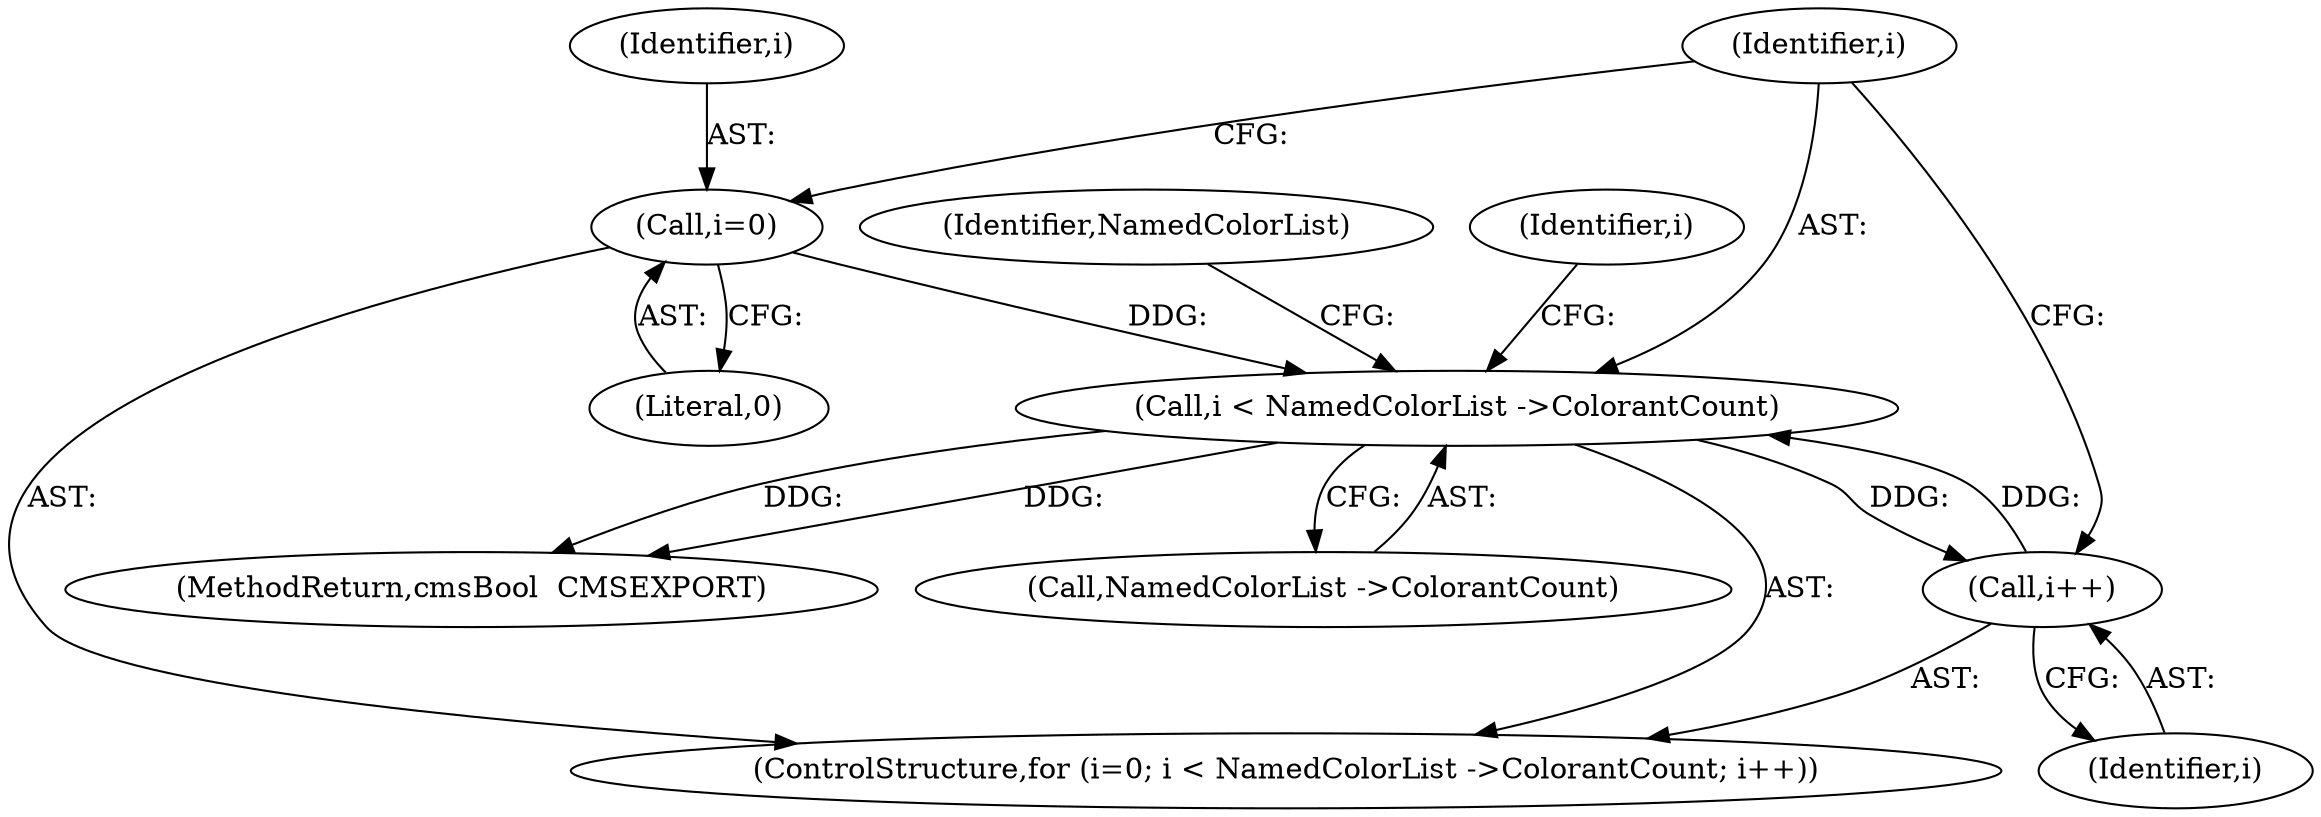 digraph "0_Little-CMS_91c2db7f2559be504211b283bc3a2c631d6f06d9_1@pointer" {
"1000134" [label="(Call,i < NamedColorList ->ColorantCount)"];
"1000131" [label="(Call,i=0)"];
"1000139" [label="(Call,i++)"];
"1000134" [label="(Call,i < NamedColorList ->ColorantCount)"];
"1000130" [label="(ControlStructure,for (i=0; i < NamedColorList ->ColorantCount; i++))"];
"1000163" [label="(Identifier,i)"];
"1000133" [label="(Literal,0)"];
"1000132" [label="(Identifier,i)"];
"1000135" [label="(Identifier,i)"];
"1000146" [label="(Identifier,NamedColorList)"];
"1000140" [label="(Identifier,i)"];
"1000251" [label="(MethodReturn,cmsBool  CMSEXPORT)"];
"1000131" [label="(Call,i=0)"];
"1000139" [label="(Call,i++)"];
"1000134" [label="(Call,i < NamedColorList ->ColorantCount)"];
"1000136" [label="(Call,NamedColorList ->ColorantCount)"];
"1000134" -> "1000130"  [label="AST: "];
"1000134" -> "1000136"  [label="CFG: "];
"1000135" -> "1000134"  [label="AST: "];
"1000136" -> "1000134"  [label="AST: "];
"1000146" -> "1000134"  [label="CFG: "];
"1000163" -> "1000134"  [label="CFG: "];
"1000134" -> "1000251"  [label="DDG: "];
"1000134" -> "1000251"  [label="DDG: "];
"1000131" -> "1000134"  [label="DDG: "];
"1000139" -> "1000134"  [label="DDG: "];
"1000134" -> "1000139"  [label="DDG: "];
"1000131" -> "1000130"  [label="AST: "];
"1000131" -> "1000133"  [label="CFG: "];
"1000132" -> "1000131"  [label="AST: "];
"1000133" -> "1000131"  [label="AST: "];
"1000135" -> "1000131"  [label="CFG: "];
"1000139" -> "1000130"  [label="AST: "];
"1000139" -> "1000140"  [label="CFG: "];
"1000140" -> "1000139"  [label="AST: "];
"1000135" -> "1000139"  [label="CFG: "];
}
